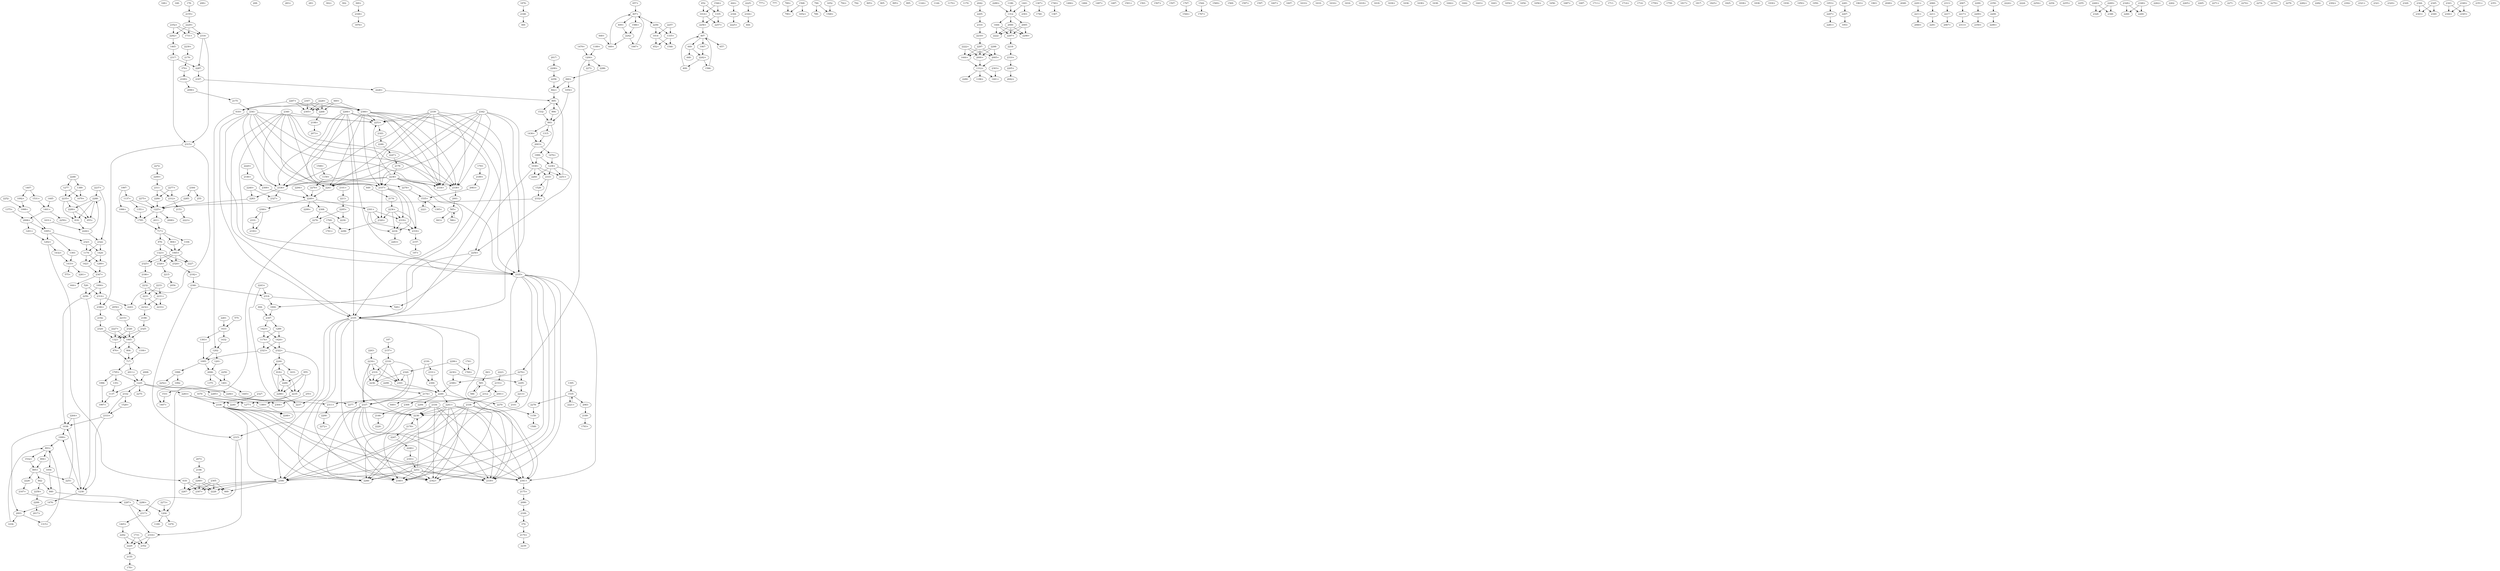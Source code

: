 digraph adj {
graph [k=96]
edge [d=-95]
"168+" [l=4987 C=69176]
"168-" [l=4987 C=69176]
"178+" [l=9198 C=184045]
"178-" [l=9198 C=184045]
"197+" [l=3546 C=62143]
"197-" [l=3546 C=62143]
"208+" [l=6174 C=161397]
"208-" [l=6174 C=161397]
"255+" [l=511 C=8741]
"255-" [l=511 C=8741]
"283+" [l=9152 C=138556]
"283-" [l=9152 C=138556]
"302+" [l=113 C=40]
"302-" [l=113 C=40]
"369+" [l=831 C=7723]
"369-" [l=831 C=7723]
"379+" [l=5784 C=118854]
"379-" [l=5784 C=118854]
"407+" [l=188 C=5834]
"407-" [l=188 C=5834]
"409+" [l=191 C=1569]
"409-" [l=191 C=1569]
"444+" [l=19239 C=336285]
"444-" [l=19239 C=336285]
"448+" [l=302 C=3644]
"448-" [l=302 C=3644]
"449+" [l=386 C=10484]
"449-" [l=386 C=10484]
"526+" [l=959 C=20356]
"526-" [l=959 C=20356]
"575+" [l=861 C=13902]
"575-" [l=861 C=13902]
"585+" [l=149 C=2123]
"585-" [l=149 C=2123]
"586+" [l=281 C=3513]
"586-" [l=281 C=3513]
"618+" [l=642 C=10254]
"618-" [l=642 C=10254]
"644+" [l=548 C=6895]
"644-" [l=548 C=6895]
"649+" [l=5193 C=79674]
"649-" [l=5193 C=79674]
"652+" [l=288 C=6267]
"652-" [l=288 C=6267]
"657+" [l=542 C=14033]
"657-" [l=542 C=14033]
"669+" [l=708 C=11001]
"669-" [l=708 C=11001]
"717+" [l=179 C=17348]
"717-" [l=179 C=17348]
"777+" [l=5209 C=58727]
"777-" [l=5209 C=58727]
"789+" [l=191 C=1600]
"789-" [l=191 C=1600]
"790+" [l=108 C=1072]
"790-" [l=108 C=1072]
"792+" [l=172 C=218]
"792-" [l=172 C=218]
"804+" [l=191 C=1800]
"804-" [l=191 C=1800]
"818+" [l=932 C=31124]
"818-" [l=932 C=31124]
"840+" [l=117 C=854]
"840-" [l=117 C=854]
"842+" [l=177 C=4984]
"842-" [l=177 C=4984]
"843+" [l=281 C=5481]
"843-" [l=281 C=5481]
"876+" [l=148 C=4595]
"876-" [l=148 C=4595]
"893+" [l=125 C=2645]
"893-" [l=125 C=2645]
"894+" [l=213 C=6027]
"894-" [l=213 C=6027]
"895+" [l=147 C=4169]
"895-" [l=147 C=4169]
"905+" [l=946 C=16046]
"905-" [l=946 C=16046]
"955+" [l=299 C=7548]
"955-" [l=299 C=7548]
"995+" [l=191 C=1464]
"995-" [l=191 C=1464]
"1004+" [l=551 C=8837]
"1004-" [l=551 C=8837]
"1014+" [l=398 C=8301]
"1014-" [l=398 C=8301]
"1038+" [l=191 C=5341]
"1038-" [l=191 C=5341]
"1054+" [l=369 C=5091]
"1054-" [l=369 C=5091]
"1065+" [l=113 C=2944]
"1065-" [l=113 C=2944]
"1067+" [l=388 C=5958]
"1067-" [l=388 C=5958]
"1092+" [l=227 C=1509]
"1092-" [l=227 C=1509]
"1095+" [l=181 C=4583]
"1095-" [l=181 C=4583]
"1104+" [l=207 C=2810]
"1104-" [l=207 C=2810]
"1137+" [l=171 C=3411]
"1137-" [l=171 C=3411]
"1144+" [l=660 C=9639]
"1144-" [l=660 C=9639]
"1159+" [l=215 C=4572]
"1159-" [l=215 C=4572]
"1170+" [l=129 C=102]
"1170-" [l=129 C=102]
"1174+" [l=191 C=3892]
"1174-" [l=191 C=3892]
"1186+" [l=207 C=1322]
"1186-" [l=207 C=1322]
"1189+" [l=176 C=1538]
"1189-" [l=176 C=1538]
"1201+" [l=191 C=2917]
"1201-" [l=191 C=2917]
"1202+" [l=181 C=3760]
"1202-" [l=181 C=3760]
"1204+" [l=163 C=2183]
"1204-" [l=163 C=2183]
"1225+" [l=98 C=447]
"1225-" [l=98 C=447]
"1238+" [l=159 C=3676]
"1238-" [l=159 C=3676]
"1277+" [l=178 C=2770]
"1277-" [l=178 C=2770]
"1289+" [l=191 C=3195]
"1289-" [l=191 C=3195]
"1312+" [l=127 C=1866]
"1312-" [l=127 C=1866]
"1315+" [l=200 C=2110]
"1315-" [l=200 C=2110]
"1323+" [l=191 C=435]
"1323-" [l=191 C=435]
"1335+" [l=398 C=3634]
"1335-" [l=398 C=3634]
"1351+" [l=191 C=2606]
"1351-" [l=191 C=2606]
"1367+" [l=170 C=2173]
"1367-" [l=170 C=2173]
"1375+" [l=248 C=3342]
"1375-" [l=248 C=3342]
"1389+" [l=178 C=1616]
"1389-" [l=178 C=1616]
"1393+" [l=303 C=2375]
"1393-" [l=303 C=2375]
"1395+" [l=455 C=1984]
"1395-" [l=455 C=1984]
"1401+" [l=140 C=1932]
"1401-" [l=140 C=1932]
"1407+" [l=134 C=1454]
"1407-" [l=134 C=1454]
"1423+" [l=191 C=2076]
"1423-" [l=191 C=2076]
"1424+" [l=191 C=1780]
"1424-" [l=191 C=1780]
"1432+" [l=246 C=2052]
"1432-" [l=246 C=2052]
"1433+" [l=120 C=628]
"1433-" [l=120 C=628]
"1436+" [l=191 C=3499]
"1436-" [l=191 C=3499]
"1441+" [l=162 C=1371]
"1441-" [l=162 C=1371]
"1444+" [l=224 C=2289]
"1444-" [l=224 C=2289]
"1445+" [l=186 C=1136]
"1445-" [l=186 C=1136]
"1465+" [l=260 C=6438]
"1465-" [l=260 C=6438]
"1476+" [l=191 C=1611]
"1476-" [l=191 C=1611]
"1479+" [l=191 C=2925]
"1479-" [l=191 C=2925]
"1484+" [l=191 C=2242]
"1484-" [l=191 C=2242]
"1487+" [l=189 C=188]
"1487-" [l=189 C=188]
"1501+" [l=196 C=279]
"1501-" [l=196 C=279]
"1507+" [l=405 C=4145]
"1507-" [l=405 C=4145]
"1508+" [l=191 C=1728]
"1508-" [l=191 C=1728]
"1528+" [l=222 C=1819]
"1528-" [l=222 C=1819]
"1531+" [l=191 C=1430]
"1531-" [l=191 C=1430]
"1532+" [l=191 C=3178]
"1532-" [l=191 C=3178]
"1535+" [l=116 C=201]
"1535-" [l=116 C=201]
"1544+" [l=103 C=17]
"1544-" [l=103 C=17]
"1546+" [l=288 C=2333]
"1546-" [l=288 C=2333]
"1568+" [l=108 C=714]
"1568-" [l=108 C=714]
"1569+" [l=181 C=1122]
"1569-" [l=181 C=1122]
"1586+" [l=191 C=1514]
"1586-" [l=191 C=1514]
"1597+" [l=123 C=101]
"1597-" [l=123 C=101]
"1607+" [l=106 C=27]
"1607-" [l=106 C=27]
"1610+" [l=212 C=252]
"1610-" [l=212 C=252]
"1616+" [l=101 C=13]
"1616-" [l=101 C=13]
"1618+" [l=182 C=174]
"1618-" [l=182 C=174]
"1631+" [l=185 C=180]
"1631-" [l=185 C=180]
"1636+" [l=115 C=54]
"1636-" [l=115 C=54]
"1638+" [l=117 C=79]
"1638-" [l=117 C=79]
"1642+" [l=449 C=1299]
"1642-" [l=449 C=1299]
"1643+" [l=116 C=49]
"1643-" [l=116 C=49]
"1652+" [l=191 C=192]
"1652-" [l=191 C=192]
"1654+" [l=224 C=487]
"1654-" [l=224 C=487]
"1656+" [l=123 C=119]
"1656-" [l=123 C=119]
"1679+" [l=160 C=288]
"1679-" [l=160 C=288]
"1687+" [l=191 C=260]
"1687-" [l=191 C=260]
"1711+" [l=113 C=45]
"1711-" [l=113 C=45]
"1714+" [l=191 C=192]
"1714-" [l=191 C=192]
"1731+" [l=191 C=194]
"1731-" [l=191 C=194]
"1740+" [l=191 C=225]
"1740-" [l=191 C=225]
"1759+" [l=105 C=21]
"1759-" [l=105 C=21]
"1761+" [l=132 C=88]
"1761-" [l=132 C=88]
"1767+" [l=140 C=117]
"1767-" [l=140 C=117]
"1769+" [l=146 C=103]
"1769-" [l=146 C=103]
"1793+" [l=47003 C=956097]
"1793-" [l=47003 C=956097]
"1795+" [l=311 C=17774]
"1795-" [l=311 C=17774]
"1817+" [l=43362 C=764281]
"1817-" [l=43362 C=764281]
"1825+" [l=4957 C=84820]
"1825-" [l=4957 C=84820]
"1838+" [l=9828 C=123949]
"1838-" [l=9828 C=123949]
"1876+" [l=12192 C=226738]
"1876-" [l=12192 C=226738]
"1930+" [l=27203 C=358962]
"1930-" [l=27203 C=358962]
"1950+" [l=6293 C=112748]
"1950-" [l=6293 C=112748]
"1953+" [l=16880 C=240051]
"1953-" [l=16880 C=240051]
"1963+" [l=4987 C=123663]
"1963-" [l=4987 C=123663]
"1996+" [l=191 C=1975]
"1996-" [l=191 C=1975]
"1997+" [l=199 C=8485]
"1997-" [l=199 C=8485]
"1998+" [l=192 C=4026]
"1998-" [l=192 C=4026]
"1999+" [l=367 C=15994]
"1999-" [l=367 C=15994]
"2000+" [l=303 C=4372]
"2000-" [l=303 C=4372]
"2001+" [l=209 C=3499]
"2001-" [l=209 C=3499]
"2003+" [l=207 C=8528]
"2003-" [l=207 C=8528]
"2005+" [l=224 C=3034]
"2005-" [l=224 C=3034]
"2006+" [l=135 C=2339]
"2006-" [l=135 C=2339]
"2008+" [l=104 C=67]
"2008-" [l=104 C=67]
"2011+" [l=387 C=43153]
"2011-" [l=387 C=43153]
"2017+" [l=119689 C=3099222]
"2017-" [l=119689 C=3099222]
"2042+" [l=62816 C=1170646]
"2042-" [l=62816 C=1170646]
"2048+" [l=84190 C=1953622]
"2048-" [l=84190 C=1953622]
"2054+" [l=42719 C=1030265]
"2054-" [l=42719 C=1030265]
"2060+" [l=55199 C=1246662]
"2060-" [l=55199 C=1246662]
"2067+" [l=16413 C=336333]
"2067-" [l=16413 C=336333]
"2073+" [l=148743 C=2892119]
"2073-" [l=148743 C=2892119]
"2083+" [l=125480 C=2419842]
"2083-" [l=125480 C=2419842]
"2090+" [l=23857 C=558390]
"2090-" [l=23857 C=558390]
"2101+" [l=19092 C=247459]
"2101-" [l=19092 C=247459]
"2146+" [l=191 C=0]
"2146-" [l=191 C=0]
"2153+" [l=191 C=0]
"2153-" [l=191 C=0]
"2155+" [l=191 C=0]
"2155-" [l=191 C=0]
"2157+" [l=191 C=0]
"2157-" [l=191 C=0]
"2164+" [l=191 C=0]
"2164-" [l=191 C=0]
"2167+" [l=191 C=0]
"2167-" [l=191 C=0]
"2168+" [l=191 C=0]
"2168-" [l=191 C=0]
"2169+" [l=191 C=0]
"2169-" [l=191 C=0]
"2170+" [l=191 C=0]
"2170-" [l=191 C=0]
"2174+" [l=191 C=0]
"2174-" [l=191 C=0]
"2175+" [l=191 C=0]
"2175-" [l=191 C=0]
"2178+" [l=191 C=0]
"2178-" [l=191 C=0]
"2183+" [l=191 C=0]
"2183-" [l=191 C=0]
"2186+" [l=191 C=0]
"2186-" [l=191 C=0]
"2189+" [l=191 C=0]
"2189-" [l=191 C=0]
"2192+" [l=191 C=0]
"2192-" [l=191 C=0]
"2198+" [l=191 C=0]
"2198-" [l=191 C=0]
"2200+" [l=191 C=0]
"2200-" [l=191 C=0]
"2205+" [l=191 C=0]
"2205-" [l=191 C=0]
"2207+" [l=191 C=0]
"2207-" [l=191 C=0]
"2208+" [l=191 C=0]
"2208-" [l=191 C=0]
"2209+" [l=191 C=0]
"2209-" [l=191 C=0]
"2211+" [l=191 C=0]
"2211-" [l=191 C=0]
"2213+" [l=191 C=0]
"2213-" [l=191 C=0]
"2215+" [l=191 C=0]
"2215-" [l=191 C=0]
"2217+" [l=191 C=0]
"2217-" [l=191 C=0]
"2218+" [l=191 C=0]
"2218-" [l=191 C=0]
"2220+" [l=33897 C=784010]
"2220-" [l=33897 C=784010]
"2221+" [l=2166 C=40238]
"2221-" [l=2166 C=40238]
"2222+" [l=9176 C=201709]
"2222-" [l=9176 C=201709]
"2223+" [l=67576 C=1265012]
"2223-" [l=67576 C=1265012]
"2224+" [l=20394 C=296001]
"2224-" [l=20394 C=296001]
"2225+" [l=47789 C=910547]
"2225-" [l=47789 C=910547]
"2226+" [l=81584 C=1663362]
"2226-" [l=81584 C=1663362]
"2227+" [l=7193 C=245885]
"2227-" [l=7193 C=245885]
"2228+" [l=17066 C=405880]
"2228-" [l=17066 C=405880]
"2229+" [l=32702 C=802466]
"2229-" [l=32702 C=802466]
"2230+" [l=13361 C=282914]
"2230-" [l=13361 C=282914]
"2231+" [l=12170 C=275509]
"2231-" [l=12170 C=275509]
"2232+" [l=43000 C=687296]
"2232-" [l=43000 C=687296]
"2233+" [l=10445 C=214156]
"2233-" [l=10445 C=214156]
"2234+" [l=20616 C=400865]
"2234-" [l=20616 C=400865]
"2235+" [l=49798 C=1506542]
"2235-" [l=49798 C=1506542]
"2236+" [l=66306 C=1125331]
"2236-" [l=66306 C=1125331]
"2237+" [l=3370 C=116750]
"2237-" [l=3370 C=116750]
"2238+" [l=289205 C=4764191]
"2238-" [l=289205 C=4764191]
"2239+" [l=45251 C=925402]
"2239-" [l=45251 C=925402]
"2240+" [l=3595 C=99429]
"2240-" [l=3595 C=99429]
"2241+" [l=136831 C=3409582]
"2241-" [l=136831 C=3409582]
"2242+" [l=2379 C=78529]
"2242-" [l=2379 C=78529]
"2243+" [l=65350 C=1120246]
"2243-" [l=65350 C=1120246]
"2244+" [l=2843 C=91349]
"2244-" [l=2843 C=91349]
"2246+" [l=104153 C=3951179]
"2246-" [l=104153 C=3951179]
"2247+" [l=13791 C=232258]
"2247-" [l=13791 C=232258]
"2248+" [l=43690 C=1271944]
"2248-" [l=43690 C=1271944]
"2249+" [l=5382 C=441429]
"2249-" [l=5382 C=441429]
"2250+" [l=38360 C=1071611]
"2250-" [l=38360 C=1071611]
"2251+" [l=14869 C=395486]
"2251-" [l=14869 C=395486]
"2252+" [l=5449 C=100038]
"2252-" [l=5449 C=100038]
"2253+" [l=77062 C=1141106]
"2253-" [l=77062 C=1141106]
"2254+" [l=17898 C=233462]
"2254-" [l=17898 C=233462]
"2255+" [l=1872 C=37733]
"2255-" [l=1872 C=37733]
"2256+" [l=1941 C=60080]
"2256-" [l=1941 C=60080]
"2257+" [l=147511 C=2449014]
"2257-" [l=147511 C=2449014]
"2258+" [l=50069 C=1436920]
"2258-" [l=50069 C=1436920]
"2259+" [l=1425 C=23466]
"2259-" [l=1425 C=23466]
"2260+" [l=3005 C=51969]
"2260-" [l=3005 C=51969]
"2261+" [l=4005 C=80937]
"2261-" [l=4005 C=80937]
"2262+" [l=13193 C=204952]
"2262-" [l=13193 C=204952]
"2263+" [l=138284 C=2641725]
"2263-" [l=138284 C=2641725]
"2264+" [l=77325 C=1702151]
"2264-" [l=77325 C=1702151]
"2265+" [l=56768 C=1242922]
"2265-" [l=56768 C=1242922]
"2266+" [l=16190 C=501463]
"2266-" [l=16190 C=501463]
"2267+" [l=30161 C=600130]
"2267-" [l=30161 C=600130]
"2268+" [l=207861 C=3920893]
"2268-" [l=207861 C=3920893]
"2269+" [l=19097 C=434262]
"2269-" [l=19097 C=434262]
"2270+" [l=38838 C=766041]
"2270-" [l=38838 C=766041]
"2271+" [l=69349 C=1084076]
"2271-" [l=69349 C=1084076]
"2272+" [l=70204 C=1343109]
"2272-" [l=70204 C=1343109]
"2273+" [l=97508 C=1578108]
"2273-" [l=97508 C=1578108]
"2274+" [l=126829 C=2181707]
"2274-" [l=126829 C=2181707]
"2275+" [l=102387 C=2485243]
"2275-" [l=102387 C=2485243]
"2276+" [l=35971 C=595874]
"2276-" [l=35971 C=595874]
"2277+" [l=9208 C=137051]
"2277-" [l=9208 C=137051]
"2278+" [l=3296 C=73411]
"2278-" [l=3296 C=73411]
"2279+" [l=10415 C=127993]
"2279-" [l=10415 C=127993]
"2280+" [l=44908 C=860295]
"2280-" [l=44908 C=860295]
"2281+" [l=9532 C=121272]
"2281-" [l=9532 C=121272]
"2282+" [l=11274 C=183401]
"2282-" [l=11274 C=183401]
"2283+" [l=30056 C=480082]
"2283-" [l=30056 C=480082]
"2284+" [l=36650 C=551876]
"2284-" [l=36650 C=551876]
"2285+" [l=42400 C=995892]
"2285-" [l=42400 C=995892]
"2286+" [l=6113 C=134512]
"2286-" [l=6113 C=134512]
"2287+" [l=76187 C=1634658]
"2287-" [l=76187 C=1634658]
"2288+" [l=3502 C=152543]
"2288-" [l=3502 C=152543]
"2289+" [l=2660 C=129135]
"2289-" [l=2660 C=129135]
"2290+" [l=41647 C=705668]
"2290-" [l=41647 C=705668]
"2291+" [l=86481 C=2050825]
"2291-" [l=86481 C=2050825]
"2292+" [l=5497 C=197101]
"2292-" [l=5497 C=197101]
"2294+" [l=34249 C=727928]
"2294-" [l=34249 C=727928]
"2295+" [l=48132 C=717079]
"2295-" [l=48132 C=717079]
"2296+" [l=166107 C=4024094]
"2296-" [l=166107 C=4024094]
"2297+" [l=68516 C=1351329]
"2297-" [l=68516 C=1351329]
"2298+" [l=114972 C=2097178]
"2298-" [l=114972 C=2097178]
"2299+" [l=284948 C=6357447]
"2299-" [l=284948 C=6357447]
"2300+" [l=6335 C=287109]
"2300-" [l=6335 C=287109]
"2301+" [l=109043 C=2810677]
"2301-" [l=109043 C=2810677]
"2302+" [l=83736 C=1867706]
"2302-" [l=83736 C=1867706]
"2303+" [l=52283 C=813412]
"2303-" [l=52283 C=813412]
"2304+" [l=22917 C=503462]
"2304-" [l=22917 C=503462]
"2305+" [l=9978 C=265839]
"2305-" [l=9978 C=265839]
"2306+" [l=4491 C=455080]
"2306-" [l=4491 C=455080]
"2307+" [l=48298 C=1547275]
"2307-" [l=48298 C=1547275]
"2308+" [l=5943 C=251437]
"2308-" [l=5943 C=251437]
"2309+" [l=2214 C=61441]
"2309-" [l=2214 C=61441]
"2310+" [l=133153 C=2457846]
"2310-" [l=133153 C=2457846]
"2311+" [l=157462 C=2885004]
"2311-" [l=157462 C=2885004]
"2312+" [l=10536 C=194273]
"2312-" [l=10536 C=194273]
"2313+" [l=73810 C=1656755]
"2313-" [l=73810 C=1656755]
"2314+" [l=36249 C=725704]
"2314-" [l=36249 C=725704]
"2315+" [l=13578 C=472505]
"2315-" [l=13578 C=472505]
"2316+" [l=13581 C=468241]
"2316-" [l=13581 C=468241]
"2317+" [l=8327 C=286453]
"2317-" [l=8327 C=286453]
"2318+" [l=57478 C=1577818]
"2318-" [l=57478 C=1577818]
"2319+" [l=2937 C=122912]
"2319-" [l=2937 C=122912]
"2320+" [l=14026 C=351016]
"2320-" [l=14026 C=351016]
"2321+" [l=18913 C=238693]
"2321-" [l=18913 C=238693]
"2322+" [l=5457 C=197501]
"2322-" [l=5457 C=197501]
"2323+" [l=7083 C=185025]
"2323-" [l=7083 C=185025]
"2324+" [l=20365 C=500559]
"2324-" [l=20365 C=500559]
"2325+" [l=78236 C=1348319]
"2325-" [l=78236 C=1348319]
"2326+" [l=89374 C=2130178]
"2326-" [l=89374 C=2130178]
"2327+" [l=77135 C=1682795]
"2327-" [l=77135 C=1682795]
"2328+" [l=14127 C=363394]
"2328-" [l=14127 C=363394]
"2329+" [l=44226 C=824090]
"2329-" [l=44226 C=824090]
"2330+" [l=31156 C=729375]
"2330-" [l=31156 C=729375]
"2331+" [l=17512 C=464615]
"2331-" [l=17512 C=464615]
"2332+" [l=78089 C=1585304]
"2332-" [l=78089 C=1585304]
"2333+" [l=74549 C=1473212]
"2333-" [l=74549 C=1473212]
"2334+" [l=9559 C=377010]
"2334-" [l=9559 C=377010]
"2335+" [l=7480 C=657040]
"2335-" [l=7480 C=657040]
"2336+" [l=51147 C=1019697]
"2336-" [l=51147 C=1019697]
"2337+" [l=22846 C=982241]
"2337-" [l=22846 C=982241]
"2338+" [l=61757 C=1578057]
"2338-" [l=61757 C=1578057]
"2339+" [l=7900 C=386990]
"2339-" [l=7900 C=386990]
"2340+" [l=26474 C=608015]
"2340-" [l=26474 C=608015]
"2341+" [l=44667 C=1208117]
"2341-" [l=44667 C=1208117]
"2342+" [l=59603 C=1664452]
"2342-" [l=59603 C=1664452]
"2343+" [l=77029 C=1103699]
"2343-" [l=77029 C=1103699]
"2344+" [l=2974 C=60625]
"2344-" [l=2974 C=60625]
"2345+" [l=56129 C=1388620]
"2345-" [l=56129 C=1388620]
"2346+" [l=20109 C=509861]
"2346-" [l=20109 C=509861]
"2347+" [l=5876 C=115685]
"2347-" [l=5876 C=115685]
"2348+" [l=14238 C=236293]
"2348-" [l=14238 C=236293]
"2349+" [l=25708 C=654138]
"2349-" [l=25708 C=654138]
"2350+" [l=189987 C=3267527]
"2350-" [l=189987 C=3267527]
"2351+" [l=66283 C=1809796]
"2351-" [l=66283 C=1809796]
"2352+" [l=73645 C=1907641]
"2352-" [l=73645 C=1907641]
"178-" -> "2155+"
"197-" -> "2157+"
"255+" -> "2304+"
"369+" -> "2168+"
"379+" -> "2169+"
"379-" -> "2170+"
"407+" -> "409+" [d=-53]
"407+" -> "1586+" [d=-53]
"407+" -> "2256-"
"407-" -> "449-"
"407-" -> "657-" [d=-44]
"407-" -> "1067-" [d=-44]
"409+" -> "2242-"
"409-" -> "407-" [d=-53]
"444+" -> "2164-"
"448+" -> "449+"
"449+" -> "407+"
"449-" -> "448-"
"449-" -> "2242+" [d=-42]
"526-" -> "2250-"
"526-" -> "2314+"
"575-" -> "1433-"
"585+" -> "586+"
"585+" -> "843+"
"585-" -> "586-"
"585-" -> "2001+"
"586+" -> "585+"
"586-" -> "585-"
"618+" -> "1202-"
"618-" -> "2228-" [d=-93]
"618-" -> "2267-" [d=-93]
"618-" -> "2307+" [d=-93]
"644-" -> "2347-"
"649-" -> "2174-"
"652-" -> "1014+"
"652-" -> "1335-"
"657+" -> "407+" [d=-44]
"669+" -> "2268-" [d=-94]
"669+" -> "2305+" [d=-94]
"669+" -> "2306+" [d=-94]
"717+" -> "1104-"
"717+" -> "804+" [d=-79]
"717+" -> "876-" [d=-79]
"717-" -> "1795+"
"717-" -> "2011+"
"789+" -> "790+"
"790-" -> "789-"
"790-" -> "1568+" [d=-12]
"804+" -> "1065+" [d=-60]
"804-" -> "717-" [d=-79]
"818+" -> "2235-" [d=-37]
"818+" -> "2288+" [d=-37]
"818+" -> "2289-" [d=-37]
"818-" -> "2244+"
"840+" -> "1054+"
"840+" -> "842+" [d=-52]
"840-" -> "2286+"
"842+" -> "895-"
"842-" -> "840-" [d=-52]
"842-" -> "2258+"
"843-" -> "585-"
"876+" -> "717-" [d=-79]
"876-" -> "1323+"
"876-" -> "1065+" [d=-17]
"893+" -> "894+"
"893+" -> "1054-" [d=-73]
"893+" -> "1532+" [d=-73]
"893-" -> "1315-"
"893-" -> "1436+" [d=-86]
"893-" -> "1999-" [d=-86]
"894+" -> "895+"
"894-" -> "893-"
"895+" -> "842-"
"895+" -> "2226-"
"895+" -> "2251-"
"895-" -> "894-"
"895-" -> "1532-"
"955-" -> "2235-" [d=-37]
"955-" -> "2288+" [d=-37]
"955-" -> "2289-" [d=-37]
"1004+" -> "2250-"
"1004+" -> "2314+"
"1004-" -> "2347-"
"1014+" -> "2256+"
"1014+" -> "2257+"
"1014-" -> "652+"
"1014-" -> "1546-"
"1038+" -> "2250+"
"1038+" -> "2251+"
"1038+" -> "2264-"
"1038+" -> "2333-"
"1038-" -> "1999+"
"1038-" -> "2003-" [d=-31]
"1054+" -> "893-" [d=-73]
"1054-" -> "840-"
"1065+" -> "2227-"
"1065+" -> "2324+"
"1065+" -> "2325+"
"1065+" -> "2326+"
"1065-" -> "876+" [d=-17]
"1065-" -> "804-" [d=-60]
"1065-" -> "1104+" [d=-60]
"1067+" -> "407+" [d=-44]
"1067-" -> "2242+"
"1092+" -> "1998+"
"1092-" -> "1407+"
"1095+" -> "1202+" [d=-85]
"1095+" -> "1393-" [d=-57]
"1095+" -> "2323-" [d=-57]
"1095-" -> "1998-"
"1095-" -> "2006-"
"1104+" -> "717-"
"1104-" -> "1065+" [d=-60]
"1137+" -> "1351+"
"1137+" -> "1225+" [d=-80]
"1137-" -> "1997+"
"1159+" -> "2270+"
"1159+" -> "2278+"
"1159-" -> "1508-"
"1174+" -> "2322+"
"1174+" -> "2323+"
"1174-" -> "1289+"
"1174-" -> "1423-"
"1186-" -> "1312-" [d=-56]
"1189+" -> "1204+"
"1201+" -> "1202+"
"1201-" -> "2006-"
"1202+" -> "618-"
"1202+" -> "1432+"
"1202-" -> "1201-"
"1202-" -> "1095-" [d=-85]
"1204+" -> "2273-"
"1204+" -> "2276+" [d=-21]
"1204+" -> "2286-" [d=-21]
"1204-" -> "1189-"
"1204-" -> "1479-"
"1225+" -> "2008+"
"1225+" -> "2011-" [d=-93]
"1225+" -> "1795-" [d=-17]
"1225-" -> "1137-" [d=-80]
"1225-" -> "2275-"
"1225-" -> "2283+"
"1225-" -> "2284+"
"1225-" -> "2285+"
"1225-" -> "2332-"
"1238+" -> "2250+"
"1238+" -> "2251+"
"1238+" -> "2264-"
"1238+" -> "2333-"
"1238-" -> "1476-"
"1238-" -> "1999+" [d=-63]
"1277+" -> "2248+"
"1277-" -> "1679+" [d=-82]
"1277-" -> "2235+" [d=-82]
"1289+" -> "2347+"
"1289-" -> "1174+"
"1289-" -> "1424+"
"1312+" -> "1441+" [d=-27]
"1312+" -> "1186+" [d=-56]
"1312+" -> "2280-" [d=-56]
"1312-" -> "2000-"
"1312-" -> "1444-" [d=-35]
"1312-" -> "2005-" [d=-35]
"1315+" -> "893+"
"1315-" -> "2003+"
"1323+" -> "2227-"
"1323+" -> "2324+"
"1323+" -> "2325+"
"1323+" -> "2326+"
"1323-" -> "876+"
"1335+" -> "652+"
"1335+" -> "1546-"
"1335-" -> "2256+"
"1335-" -> "2257+"
"1351+" -> "1795-"
"1351-" -> "1137-"
"1367+" -> "1740-"
"1375+" -> "2006+"
"1389+" -> "2248+"
"1389-" -> "1679+" [d=-82]
"1389-" -> "2235+" [d=-82]
"1393+" -> "1095-" [d=-57]
"1393-" -> "1433+"
"1395-" -> "1535-"
"1401+" -> "2006+" [d=-62]
"1401+" -> "2259+"
"1401-" -> "1445+"
"1401-" -> "1531-"
"1407-" -> "1092+"
"1407-" -> "1531+" [d=-80]
"1423+" -> "1174+"
"1423+" -> "1424+"
"1423-" -> "2347+"
"1424+" -> "2322+"
"1424+" -> "2323+"
"1424-" -> "1289+"
"1424-" -> "1423-"
"1432+" -> "1433+"
"1432-" -> "1202-"
"1433+" -> "575+"
"1433+" -> "2261+"
"1433-" -> "1393+"
"1433-" -> "1432-"
"1436+" -> "2003+"
"1436-" -> "893+" [d=-86]
"1441-" -> "1312-" [d=-27]
"1441-" -> "2303-"
"1444+" -> "1312+" [d=-35]
"1444-" -> "2222-" [d=-76]
"1444-" -> "2297+" [d=-76]
"1444-" -> "2298+" [d=-76]
"1445-" -> "1401+"
"1465+" -> "2292-"
"1465-" -> "2317-"
"1476+" -> "1238+"
"1476-" -> "2003-"
"1479+" -> "1204+"
"1508+" -> "1159+"
"1528+" -> "2333+"
"1528-" -> "2332+"
"1531+" -> "1401+"
"1531-" -> "1407+" [d=-80]
"1532+" -> "895+"
"1532-" -> "893-" [d=-73]
"1535+" -> "1395+"
"1535+" -> "2221-"
"1535-" -> "2083-"
"1535-" -> "2221+" [d=-61]
"1535-" -> "2278-" [d=-61]
"1544-" -> "1767+"
"1546+" -> "1014+"
"1546+" -> "1335-"
"1568-" -> "1652+"
"1568-" -> "790+" [d=-12]
"1586+" -> "2242-"
"1586-" -> "407-" [d=-53]
"1631+" -> "2244+"
"1652-" -> "1568+"
"1679-" -> "1389+" [d=-82]
"1679-" -> "1277+" [d=-82]
"1731-" -> "2229-"
"1731-" -> "2352-"
"1740+" -> "1367-"
"1761-" -> "1769+"
"1767-" -> "1544+"
"1769-" -> "1761+"
"1769-" -> "2296-"
"1793-" -> "2189+"
"1795+" -> "1351-"
"1795+" -> "1996-" [d=-19]
"1795+" -> "1225-" [d=-17]
"1795-" -> "717+"
"1876-" -> "2168-"
"1953+" -> "2207+"
"1996+" -> "1795-" [d=-19]
"1996-" -> "1997+"
"1997-" -> "1137+"
"1997-" -> "1996+"
"1998+" -> "1095+"
"1998-" -> "1092-"
"1998-" -> "2252+"
"1999+" -> "893+" [d=-86]
"1999-" -> "1038+"
"1999-" -> "1238+" [d=-63]
"2000+" -> "1312+"
"2000-" -> "2222-"
"2000-" -> "2297+"
"2000-" -> "2298+"
"2001+" -> "2338-"
"2001-" -> "585+"
"2003+" -> "1476+"
"2003+" -> "1038+" [d=-31]
"2003-" -> "1315+"
"2003-" -> "1436-"
"2005+" -> "1312+" [d=-35]
"2005-" -> "2222-" [d=-76]
"2005-" -> "2297+" [d=-76]
"2005-" -> "2298+" [d=-76]
"2006+" -> "1095+"
"2006+" -> "1201+"
"2006-" -> "1375-"
"2006-" -> "1401-" [d=-62]
"2008-" -> "1225-"
"2011+" -> "1225-" [d=-93]
"2011-" -> "717+"
"2017-" -> "2208+"
"2042-" -> "2205-"
"2054+" -> "2215+"
"2060-" -> "2211-"
"2067-" -> "2217+"
"2073-" -> "2198-"
"2083+" -> "1535+"
"2083-" -> "2189-"
"2090+" -> "2175-"
"2090-" -> "2169-"
"2101+" -> "2213-"
"2146+" -> "2309+"
"2146-" -> "2220-"
"2153+" -> "2312-"
"2153-" -> "2223+"
"2155+" -> "2229+"
"2155-" -> "178+"
"2157+" -> "2318-"
"2157-" -> "197+"
"2164+" -> "444-"
"2164-" -> "2225+"
"2167+" -> "2287+"
"2167-" -> "2226+"
"2168+" -> "1876+"
"2168-" -> "369-"
"2169+" -> "2090+"
"2169-" -> "379-"
"2170+" -> "2239-"
"2170-" -> "379+"
"2174+" -> "649+"
"2174-" -> "2236+"
"2175+" -> "2090-"
"2175-" -> "2341-"
"2178+" -> "2247-"
"2178-" -> "2238+"
"2183+" -> "2253-"
"2183-" -> "2246-"
"2186+" -> "2232-"
"2186-" -> "2325-"
"2189+" -> "2083+"
"2189-" -> "1793+"
"2192+" -> "2346-"
"2192-" -> "2324-"
"2198+" -> "2073+"
"2198-" -> "2268+"
"2200+" -> "2311-"
"2200-" -> "2272+"
"2205+" -> "2042+"
"2205-" -> "2310-"
"2207+" -> "2281+"
"2207-" -> "1953-"
"2208+" -> "2258-"
"2208-" -> "2017+"
"2209+" -> "2350+"
"2209-" -> "2290+"
"2211+" -> "2060+"
"2211-" -> "2291-"
"2213+" -> "2101-"
"2213-" -> "2295+"
"2215+" -> "2326-"
"2215-" -> "2054-"
"2217+" -> "2313+"
"2217-" -> "2067+"
"2218+" -> "2297-"
"2218-" -> "2310+"
"2220+" -> "2146+"
"2221+" -> "1535-"
"2221-" -> "1535+" [d=-61]
"2222+" -> "2000+"
"2222+" -> "1444+" [d=-76]
"2222+" -> "2005+" [d=-76]
"2223-" -> "2153+"
"2225-" -> "2164+"
"2226+" -> "895-"
"2226-" -> "2167+"
"2227+" -> "1323-"
"2227+" -> "1065-"
"2228+" -> "618+" [d=-93]
"2228+" -> "2268-" [d=-1638]
"2228+" -> "2305+" [d=-1638]
"2228+" -> "2306+" [d=-1638]
"2229+" -> "1731+"
"2229+" -> "2292+" [d=-1754]
"2229+" -> "2316-" [d=-1754]
"2229-" -> "2155-"
"2230+" -> "2295-" [d=-1691]
"2230+" -> "2308+" [d=-1691]
"2231+" -> "2232+" [d=-3208]
"2231+" -> "2233+" [d=-3208]
"2231-" -> "2232+" [d=-3208]
"2231-" -> "2233+" [d=-3208]
"2232+" -> "2186-"
"2232-" -> "2231+" [d=-3208]
"2232-" -> "2231-" [d=-3208]
"2233-" -> "2231+" [d=-3208]
"2233-" -> "2231-" [d=-3208]
"2234+" -> "2236-"
"2234+" -> "2301-"
"2234+" -> "2337-"
"2234+" -> "2319-" [d=-2541]
"2234-" -> "2263+"
"2235+" -> "818-" [d=-37]
"2235+" -> "955+" [d=-37]
"2235+" -> "2289+" [d=-538]
"2235-" -> "1277+" [d=-82]
"2235-" -> "1389+" [d=-82]
"2236+" -> "2234-"
"2236+" -> "2318+"
"2236+" -> "2319+" [d=-491]
"2236+" -> "2320+" [d=-491]
"2236-" -> "2174+"
"2237+" -> "2288-" [d=-1326]
"2237+" -> "2322-" [d=-1326]
"2238+" -> "2253+"
"2238+" -> "2241-" [d=-1609]
"2238+" -> "2334+" [d=-1609]
"2238+" -> "2335+" [d=-1609]
"2238+" -> "2335-" [d=-1609]
"2238+" -> "2336+" [d=-1609]
"2238+" -> "2337+" [d=-1609]
"2238+" -> "2338+" [d=-1609]
"2238-" -> "2178+"
"2239+" -> "2170-"
"2240+" -> "2283-" [d=-1468]
"2240+" -> "2327+" [d=-1468]
"2241+" -> "2238-" [d=-1609]
"2241+" -> "2266-" [d=-1609]
"2241+" -> "2306-" [d=-1609]
"2241+" -> "2339+" [d=-1609]
"2241+" -> "2340+" [d=-1609]
"2241+" -> "2341+" [d=-1609]
"2241+" -> "2342+" [d=-1609]
"2241-" -> "2249+"
"2242+" -> "409-"
"2242+" -> "1586-"
"2242-" -> "1067+"
"2242-" -> "449+" [d=-42]
"2243+" -> "2314-" [d=-4713]
"2243+" -> "2315-" [d=-4713]
"2244+" -> "2288-" [d=-1326]
"2244+" -> "2322-" [d=-1326]
"2244-" -> "818+"
"2244-" -> "1631-"
"2246+" -> "2183+"
"2246-" -> "2247+" [d=-255]
"2247+" -> "2178-"
"2247-" -> "2246+" [d=-255]
"2248-" -> "1277-"
"2248-" -> "1389-"
"2249+" -> "2299+" [d=-2263]
"2249+" -> "2300+" [d=-2263]
"2249+" -> "2301+" [d=-2263]
"2249+" -> "2308-" [d=-2263]
"2249-" -> "2241+"
"2249-" -> "2270-"
"2249-" -> "2294-"
"2249-" -> "2309-"
"2250+" -> "526+"
"2250+" -> "1004-"
"2250-" -> "1038-"
"2250-" -> "1238-"
"2251+" -> "895-"
"2251-" -> "1038-"
"2251-" -> "1238-"
"2252-" -> "1998+"
"2253+" -> "2183-"
"2253-" -> "2238-"
"2253-" -> "2266-"
"2253-" -> "2306-"
"2253-" -> "2339+"
"2253-" -> "2340+"
"2253-" -> "2341+"
"2253-" -> "2342+"
"2256+" -> "407-"
"2256-" -> "1014-"
"2256-" -> "1335+"
"2257-" -> "1014-"
"2257-" -> "1335+"
"2258+" -> "2208-"
"2258-" -> "842+"
"2259-" -> "1401-"
"2260+" -> "2328-" [d=-556]
"2260+" -> "2348-" [d=-556]
"2261-" -> "1433-"
"2263-" -> "2234+"
"2264+" -> "1038-"
"2264+" -> "1238-"
"2266+" -> "2253+"
"2266+" -> "2241-" [d=-1609]
"2266+" -> "2334+" [d=-1609]
"2266+" -> "2335+" [d=-1609]
"2266+" -> "2335-" [d=-1609]
"2266+" -> "2336+" [d=-1609]
"2266+" -> "2337+" [d=-1609]
"2266+" -> "2338+" [d=-1609]
"2267+" -> "618+" [d=-93]
"2267+" -> "2268-" [d=-1638]
"2267+" -> "2305+" [d=-1638]
"2267+" -> "2306+" [d=-1638]
"2268+" -> "669-" [d=-94]
"2268+" -> "2228-" [d=-1638]
"2268+" -> "2267-" [d=-1638]
"2268+" -> "2307+" [d=-1638]
"2268-" -> "2198+"
"2269+" -> "2328-" [d=-556]
"2269+" -> "2348-" [d=-556]
"2270+" -> "2249+"
"2270-" -> "1159-"
"2272-" -> "2200+"
"2273+" -> "1204-"
"2275+" -> "1225+"
"2276+" -> "2295-" [d=-1691]
"2276+" -> "2308+" [d=-1691]
"2276-" -> "1204-" [d=-21]
"2277+" -> "2284-" [d=-1178]
"2277+" -> "2312+" [d=-1178]
"2278+" -> "1535+" [d=-61]
"2278-" -> "1159-"
"2280+" -> "1312-" [d=-56]
"2281-" -> "2207-"
"2283+" -> "2240-" [d=-1468]
"2283+" -> "2336-" [d=-1468]
"2283-" -> "1225+"
"2284+" -> "2277-" [d=-1178]
"2284+" -> "2311+" [d=-1178]
"2284-" -> "1225+"
"2285+" -> "2304+"
"2285-" -> "1225+"
"2286+" -> "1204-" [d=-21]
"2286-" -> "840+"
"2287+" -> "2316+" [d=-2374]
"2287+" -> "2317+" [d=-2374]
"2287-" -> "2167-"
"2288+" -> "2237-" [d=-1326]
"2288+" -> "2244-" [d=-1326]
"2288-" -> "818-" [d=-37]
"2288-" -> "955+" [d=-37]
"2288-" -> "2289+" [d=-538]
"2289+" -> "818-" [d=-37]
"2289+" -> "955+" [d=-37]
"2289-" -> "2235-" [d=-538]
"2289-" -> "2288+" [d=-538]
"2290-" -> "2209+"
"2291+" -> "2211+"
"2292+" -> "1465-"
"2292-" -> "2229-" [d=-1754]
"2292-" -> "2352-" [d=-1754]
"2294+" -> "2249+"
"2295+" -> "2230-" [d=-1691]
"2295+" -> "2276-" [d=-1691]
"2295-" -> "2213+"
"2296+" -> "1769+"
"2296+" -> "2320-" [d=-338]
"2297+" -> "2218-"
"2297-" -> "2000+"
"2297-" -> "1444+" [d=-76]
"2297-" -> "2005+" [d=-76]
"2298-" -> "2000+"
"2298-" -> "1444+" [d=-76]
"2298-" -> "2005+" [d=-76]
"2299-" -> "2249-" [d=-2263]
"2300+" -> "2330+" [d=-1007]
"2300+" -> "2331-" [d=-1007]
"2300-" -> "2249-" [d=-2263]
"2301+" -> "2234-"
"2301+" -> "2318+"
"2301+" -> "2319+" [d=-491]
"2301+" -> "2320+" [d=-491]
"2301-" -> "2249-" [d=-2263]
"2303+" -> "1441+"
"2304-" -> "255-"
"2304-" -> "2285-"
"2305-" -> "669-" [d=-94]
"2305-" -> "2228-" [d=-1638]
"2305-" -> "2267-" [d=-1638]
"2305-" -> "2307+" [d=-1638]
"2306+" -> "2253+"
"2306+" -> "2241-" [d=-1609]
"2306+" -> "2334+" [d=-1609]
"2306+" -> "2335+" [d=-1609]
"2306+" -> "2335-" [d=-1609]
"2306+" -> "2336+" [d=-1609]
"2306+" -> "2337+" [d=-1609]
"2306+" -> "2338+" [d=-1609]
"2306-" -> "669-" [d=-94]
"2306-" -> "2228-" [d=-1638]
"2306-" -> "2267-" [d=-1638]
"2306-" -> "2307+" [d=-1638]
"2307-" -> "618+" [d=-93]
"2307-" -> "2268-" [d=-1638]
"2307-" -> "2305+" [d=-1638]
"2307-" -> "2306+" [d=-1638]
"2308+" -> "2249-" [d=-2263]
"2308-" -> "2230-" [d=-1691]
"2308-" -> "2276-" [d=-1691]
"2309+" -> "2249+"
"2309-" -> "2146-"
"2310+" -> "2205+"
"2310-" -> "2218+"
"2311+" -> "2200-"
"2311-" -> "2284-" [d=-1178]
"2311-" -> "2312+" [d=-1178]
"2312+" -> "2153-"
"2312-" -> "2277-" [d=-1178]
"2312-" -> "2311+" [d=-1178]
"2313-" -> "2217-"
"2314+" -> "2243-" [d=-4713]
"2314+" -> "2346+" [d=-4713]
"2314-" -> "526+"
"2314-" -> "1004-"
"2315+" -> "2243-" [d=-4713]
"2315+" -> "2346+" [d=-4713]
"2315-" -> "2316+" [d=-2374]
"2315-" -> "2317+" [d=-2374]
"2316+" -> "2229-" [d=-1754]
"2316+" -> "2352-" [d=-1754]
"2316-" -> "2287-" [d=-2374]
"2316-" -> "2315+" [d=-2374]
"2317+" -> "1465+"
"2317-" -> "2287-" [d=-2374]
"2317-" -> "2315+" [d=-2374]
"2318+" -> "2157-"
"2318-" -> "2236-"
"2318-" -> "2301-"
"2318-" -> "2337-"
"2318-" -> "2319-" [d=-2541]
"2319+" -> "2234-" [d=-2541]
"2319+" -> "2318+" [d=-2541]
"2319-" -> "2236-" [d=-491]
"2319-" -> "2301-" [d=-491]
"2319-" -> "2337-" [d=-491]
"2320+" -> "2296-" [d=-338]
"2320-" -> "2236-" [d=-491]
"2320-" -> "2301-" [d=-491]
"2320-" -> "2337-" [d=-491]
"2322+" -> "2237-" [d=-1326]
"2322+" -> "2244-" [d=-1326]
"2322-" -> "1174-"
"2322-" -> "1424-"
"2323+" -> "1095-" [d=-57]
"2323-" -> "1174-"
"2323-" -> "1424-"
"2324+" -> "2192+"
"2324-" -> "1323-"
"2324-" -> "1065-"
"2325+" -> "2186+"
"2325-" -> "1323-"
"2325-" -> "1065-"
"2326+" -> "2215-"
"2326-" -> "1323-"
"2326-" -> "1065-"
"2327-" -> "2240-" [d=-1468]
"2327-" -> "2336-" [d=-1468]
"2328+" -> "2260-" [d=-556]
"2328+" -> "2269-" [d=-556]
"2330-" -> "2300-" [d=-1007]
"2330-" -> "2331+" [d=-1007]
"2331+" -> "2300-" [d=-1007]
"2331-" -> "2330+" [d=-1007]
"2332+" -> "1225+"
"2332-" -> "1528+"
"2332-" -> "2333+" [d=-340]
"2333+" -> "1038-"
"2333+" -> "1238-"
"2333-" -> "1528-"
"2333-" -> "2332+" [d=-340]
"2334-" -> "2238-" [d=-1609]
"2334-" -> "2266-" [d=-1609]
"2334-" -> "2306-" [d=-1609]
"2334-" -> "2339+" [d=-1609]
"2334-" -> "2340+" [d=-1609]
"2334-" -> "2341+" [d=-1609]
"2334-" -> "2342+" [d=-1609]
"2335+" -> "2238-" [d=-1609]
"2335+" -> "2266-" [d=-1609]
"2335+" -> "2306-" [d=-1609]
"2335+" -> "2339+" [d=-1609]
"2335+" -> "2340+" [d=-1609]
"2335+" -> "2341+" [d=-1609]
"2335+" -> "2342+" [d=-1609]
"2335-" -> "2238-" [d=-1609]
"2335-" -> "2266-" [d=-1609]
"2335-" -> "2306-" [d=-1609]
"2335-" -> "2339+" [d=-1609]
"2335-" -> "2340+" [d=-1609]
"2335-" -> "2341+" [d=-1609]
"2335-" -> "2342+" [d=-1609]
"2336+" -> "2283-" [d=-1468]
"2336+" -> "2327+" [d=-1468]
"2336-" -> "2238-" [d=-1609]
"2336-" -> "2266-" [d=-1609]
"2336-" -> "2306-" [d=-1609]
"2336-" -> "2339+" [d=-1609]
"2336-" -> "2340+" [d=-1609]
"2336-" -> "2341+" [d=-1609]
"2336-" -> "2342+" [d=-1609]
"2337+" -> "2234-"
"2337+" -> "2318+"
"2337+" -> "2319+" [d=-491]
"2337+" -> "2320+" [d=-491]
"2337-" -> "2238-" [d=-1609]
"2337-" -> "2266-" [d=-1609]
"2337-" -> "2306-" [d=-1609]
"2337-" -> "2339+" [d=-1609]
"2337-" -> "2340+" [d=-1609]
"2337-" -> "2341+" [d=-1609]
"2337-" -> "2342+" [d=-1609]
"2338+" -> "2001-"
"2338-" -> "2238-" [d=-1609]
"2338-" -> "2266-" [d=-1609]
"2338-" -> "2306-" [d=-1609]
"2338-" -> "2339+" [d=-1609]
"2338-" -> "2340+" [d=-1609]
"2338-" -> "2341+" [d=-1609]
"2338-" -> "2342+" [d=-1609]
"2339-" -> "2253+"
"2339-" -> "2241-" [d=-1609]
"2339-" -> "2334+" [d=-1609]
"2339-" -> "2335+" [d=-1609]
"2339-" -> "2335-" [d=-1609]
"2339-" -> "2336+" [d=-1609]
"2339-" -> "2337+" [d=-1609]
"2339-" -> "2338+" [d=-1609]
"2340-" -> "2253+"
"2340-" -> "2241-" [d=-1609]
"2340-" -> "2334+" [d=-1609]
"2340-" -> "2335+" [d=-1609]
"2340-" -> "2335-" [d=-1609]
"2340-" -> "2336+" [d=-1609]
"2340-" -> "2337+" [d=-1609]
"2340-" -> "2338+" [d=-1609]
"2341+" -> "2175+"
"2341-" -> "2253+"
"2341-" -> "2241-" [d=-1609]
"2341-" -> "2334+" [d=-1609]
"2341-" -> "2335+" [d=-1609]
"2341-" -> "2335-" [d=-1609]
"2341-" -> "2336+" [d=-1609]
"2341-" -> "2337+" [d=-1609]
"2341-" -> "2338+" [d=-1609]
"2342-" -> "2253+"
"2342-" -> "2241-" [d=-1609]
"2342-" -> "2334+" [d=-1609]
"2342-" -> "2335+" [d=-1609]
"2342-" -> "2335-" [d=-1609]
"2342-" -> "2336+" [d=-1609]
"2342-" -> "2337+" [d=-1609]
"2342-" -> "2338+" [d=-1609]
"2343-" -> "2344+" [d=-899]
"2343-" -> "2345+" [d=-899]
"2344-" -> "2343+" [d=-899]
"2344-" -> "2349-" [d=-899]
"2345-" -> "2343+" [d=-899]
"2345-" -> "2349-" [d=-899]
"2346+" -> "2192-"
"2346-" -> "2314-" [d=-4713]
"2346-" -> "2315-" [d=-4713]
"2347+" -> "644+"
"2347+" -> "1004+"
"2347-" -> "1289-"
"2347-" -> "1423+"
"2348+" -> "2260-" [d=-556]
"2348+" -> "2269-" [d=-556]
"2349+" -> "2344+" [d=-899]
"2349+" -> "2345+" [d=-899]
"2350-" -> "2209-"
"2352+" -> "1731+"
"2352+" -> "2292+" [d=-1754]
"2352+" -> "2316-" [d=-1754]
}
